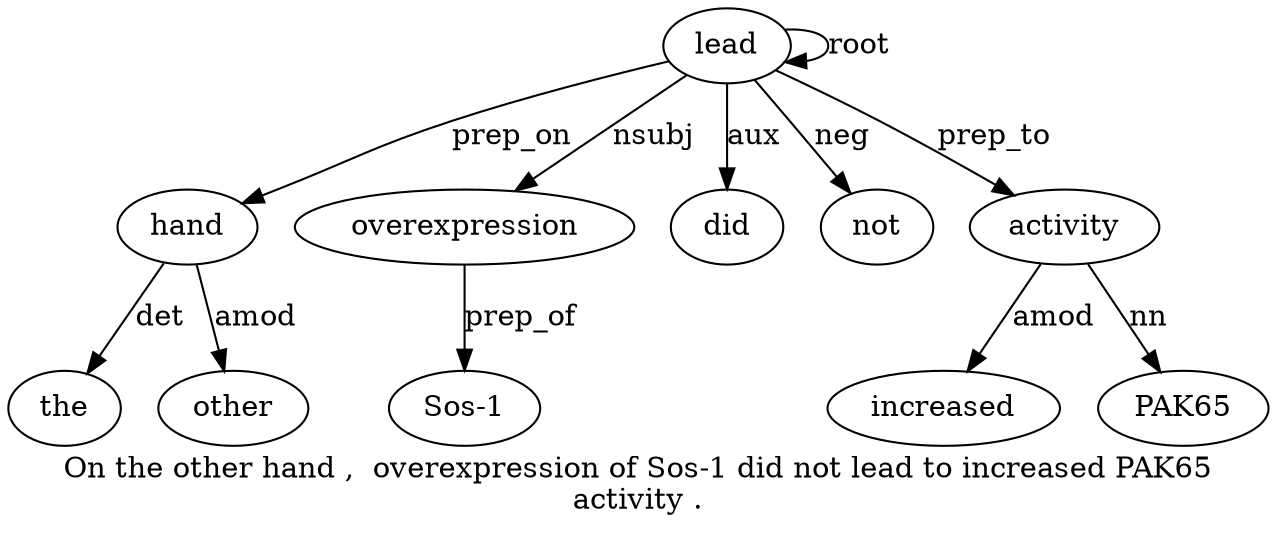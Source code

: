 digraph "On the other hand ,  overexpression of Sos-1 did not lead to increased PAK65 activity ." {
label="On the other hand ,  overexpression of Sos-1 did not lead to increased PAK65
activity .";
hand4 [style=filled, fillcolor=white, label=hand];
the2 [style=filled, fillcolor=white, label=the];
hand4 -> the2  [label=det];
other3 [style=filled, fillcolor=white, label=other];
hand4 -> other3  [label=amod];
lead11 [style=filled, fillcolor=white, label=lead];
lead11 -> hand4  [label=prep_on];
overexpression6 [style=filled, fillcolor=white, label=overexpression];
lead11 -> overexpression6  [label=nsubj];
"Sos-18" [style=filled, fillcolor=white, label="Sos-1"];
overexpression6 -> "Sos-18"  [label=prep_of];
did9 [style=filled, fillcolor=white, label=did];
lead11 -> did9  [label=aux];
not10 [style=filled, fillcolor=white, label=not];
lead11 -> not10  [label=neg];
lead11 -> lead11  [label=root];
activity15 [style=filled, fillcolor=white, label=activity];
increased13 [style=filled, fillcolor=white, label=increased];
activity15 -> increased13  [label=amod];
PAK6514 [style=filled, fillcolor=white, label=PAK65];
activity15 -> PAK6514  [label=nn];
lead11 -> activity15  [label=prep_to];
}
